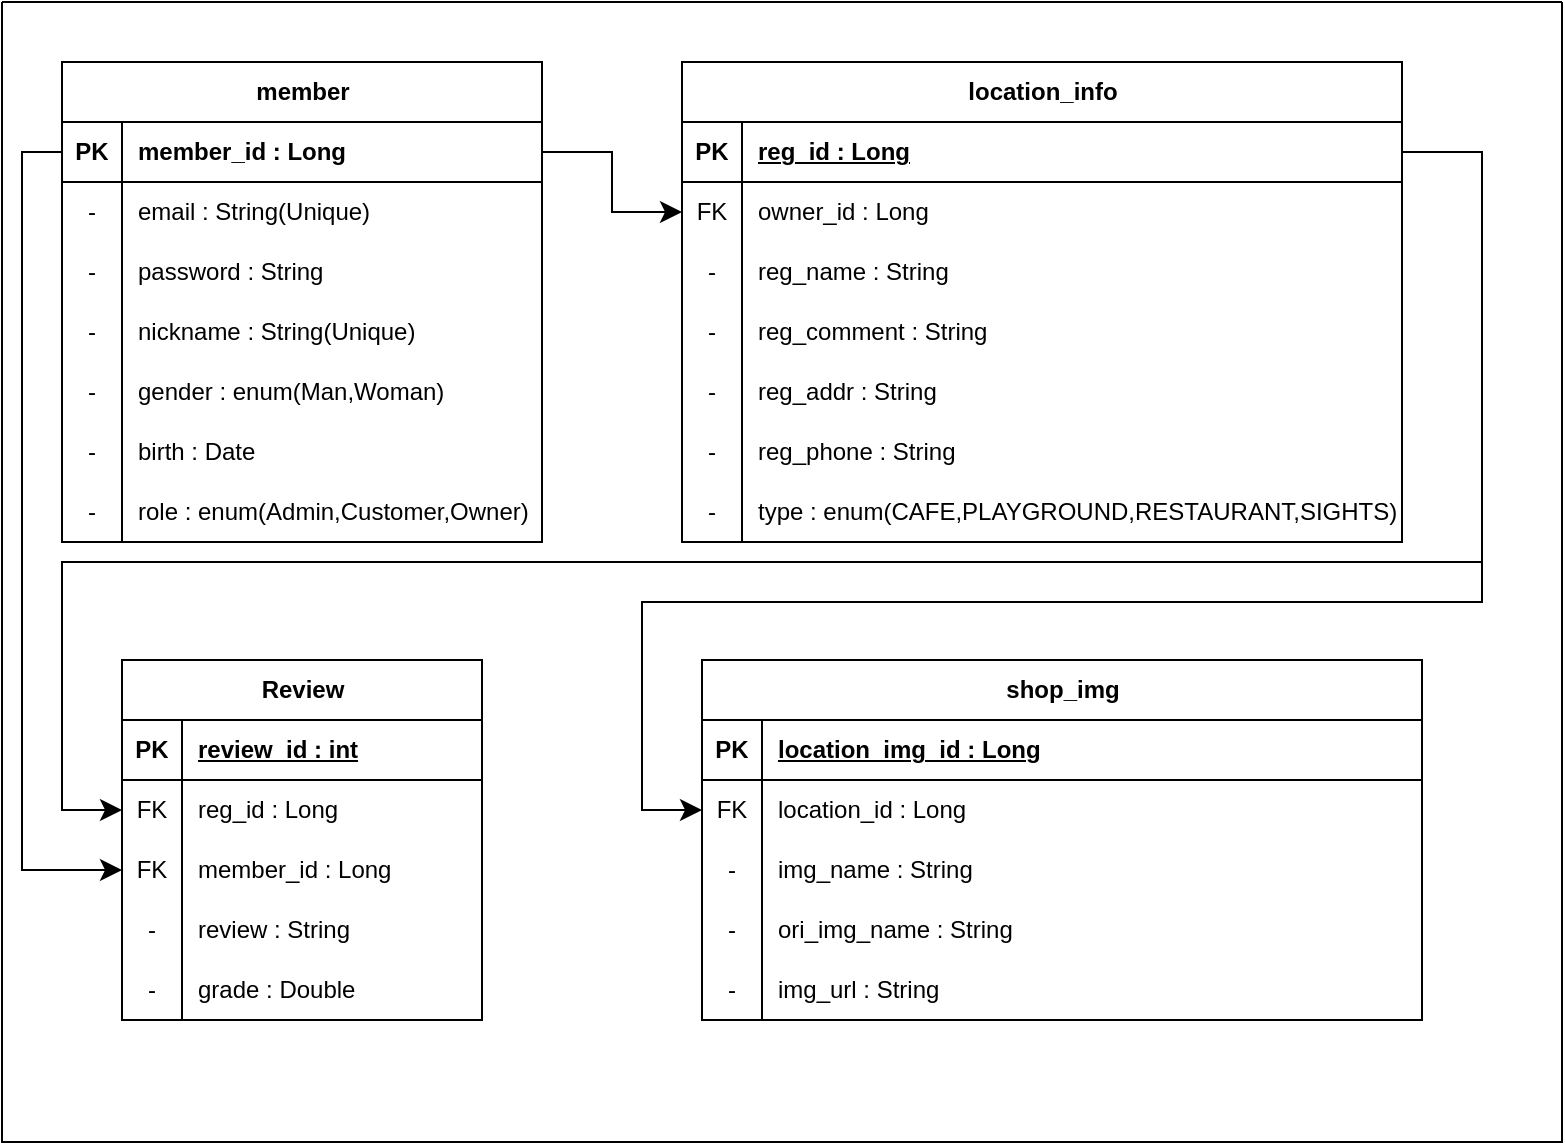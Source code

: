 <mxfile version="23.0.2" type="github">
  <diagram name="페이지-1" id="v46Kw6hZMWN8n9hihEqH">
    <mxGraphModel dx="1434" dy="772" grid="1" gridSize="10" guides="1" tooltips="1" connect="1" arrows="1" fold="1" page="1" pageScale="1" pageWidth="827" pageHeight="1169" math="0" shadow="0">
      <root>
        <mxCell id="0" />
        <mxCell id="1" parent="0" />
        <mxCell id="jWmOwLj0yy67ZIISmEjE-1" value="" style="swimlane;startSize=0;fontSize=16;" vertex="1" parent="1">
          <mxGeometry x="20" y="90" width="780" height="570" as="geometry" />
        </mxCell>
        <mxCell id="jWmOwLj0yy67ZIISmEjE-2" value="member" style="shape=table;startSize=30;container=1;collapsible=1;childLayout=tableLayout;fixedRows=1;rowLines=0;fontStyle=1;align=center;resizeLast=1;html=1;" vertex="1" parent="jWmOwLj0yy67ZIISmEjE-1">
          <mxGeometry x="30" y="30" width="240" height="240" as="geometry" />
        </mxCell>
        <mxCell id="jWmOwLj0yy67ZIISmEjE-3" value="" style="shape=tableRow;horizontal=0;startSize=0;swimlaneHead=0;swimlaneBody=0;fillColor=none;collapsible=0;dropTarget=0;points=[[0,0.5],[1,0.5]];portConstraint=eastwest;top=0;left=0;right=0;bottom=1;" vertex="1" parent="jWmOwLj0yy67ZIISmEjE-2">
          <mxGeometry y="30" width="240" height="30" as="geometry" />
        </mxCell>
        <mxCell id="jWmOwLj0yy67ZIISmEjE-4" value="PK" style="shape=partialRectangle;connectable=0;fillColor=none;top=0;left=0;bottom=0;right=0;fontStyle=1;overflow=hidden;whiteSpace=wrap;html=1;" vertex="1" parent="jWmOwLj0yy67ZIISmEjE-3">
          <mxGeometry width="30" height="30" as="geometry">
            <mxRectangle width="30" height="30" as="alternateBounds" />
          </mxGeometry>
        </mxCell>
        <mxCell id="jWmOwLj0yy67ZIISmEjE-5" value="member_id : Long" style="shape=partialRectangle;connectable=0;fillColor=none;top=0;left=0;bottom=0;right=0;align=left;spacingLeft=6;fontStyle=1;overflow=hidden;whiteSpace=wrap;html=1;" vertex="1" parent="jWmOwLj0yy67ZIISmEjE-3">
          <mxGeometry x="30" width="210" height="30" as="geometry">
            <mxRectangle width="210" height="30" as="alternateBounds" />
          </mxGeometry>
        </mxCell>
        <mxCell id="jWmOwLj0yy67ZIISmEjE-6" value="" style="shape=tableRow;horizontal=0;startSize=0;swimlaneHead=0;swimlaneBody=0;fillColor=none;collapsible=0;dropTarget=0;points=[[0,0.5],[1,0.5]];portConstraint=eastwest;top=0;left=0;right=0;bottom=0;" vertex="1" parent="jWmOwLj0yy67ZIISmEjE-2">
          <mxGeometry y="60" width="240" height="30" as="geometry" />
        </mxCell>
        <mxCell id="jWmOwLj0yy67ZIISmEjE-7" value="-" style="shape=partialRectangle;connectable=0;fillColor=none;top=0;left=0;bottom=0;right=0;editable=1;overflow=hidden;whiteSpace=wrap;html=1;" vertex="1" parent="jWmOwLj0yy67ZIISmEjE-6">
          <mxGeometry width="30" height="30" as="geometry">
            <mxRectangle width="30" height="30" as="alternateBounds" />
          </mxGeometry>
        </mxCell>
        <mxCell id="jWmOwLj0yy67ZIISmEjE-8" value="email : String(Unique)" style="shape=partialRectangle;connectable=0;fillColor=none;top=0;left=0;bottom=0;right=0;align=left;spacingLeft=6;overflow=hidden;whiteSpace=wrap;html=1;" vertex="1" parent="jWmOwLj0yy67ZIISmEjE-6">
          <mxGeometry x="30" width="210" height="30" as="geometry">
            <mxRectangle width="210" height="30" as="alternateBounds" />
          </mxGeometry>
        </mxCell>
        <mxCell id="jWmOwLj0yy67ZIISmEjE-9" value="" style="shape=tableRow;horizontal=0;startSize=0;swimlaneHead=0;swimlaneBody=0;fillColor=none;collapsible=0;dropTarget=0;points=[[0,0.5],[1,0.5]];portConstraint=eastwest;top=0;left=0;right=0;bottom=0;" vertex="1" parent="jWmOwLj0yy67ZIISmEjE-2">
          <mxGeometry y="90" width="240" height="30" as="geometry" />
        </mxCell>
        <mxCell id="jWmOwLj0yy67ZIISmEjE-10" value="-" style="shape=partialRectangle;connectable=0;fillColor=none;top=0;left=0;bottom=0;right=0;editable=1;overflow=hidden;whiteSpace=wrap;html=1;" vertex="1" parent="jWmOwLj0yy67ZIISmEjE-9">
          <mxGeometry width="30" height="30" as="geometry">
            <mxRectangle width="30" height="30" as="alternateBounds" />
          </mxGeometry>
        </mxCell>
        <mxCell id="jWmOwLj0yy67ZIISmEjE-11" value="password : String" style="shape=partialRectangle;connectable=0;fillColor=none;top=0;left=0;bottom=0;right=0;align=left;spacingLeft=6;overflow=hidden;whiteSpace=wrap;html=1;" vertex="1" parent="jWmOwLj0yy67ZIISmEjE-9">
          <mxGeometry x="30" width="210" height="30" as="geometry">
            <mxRectangle width="210" height="30" as="alternateBounds" />
          </mxGeometry>
        </mxCell>
        <mxCell id="jWmOwLj0yy67ZIISmEjE-12" value="" style="shape=tableRow;horizontal=0;startSize=0;swimlaneHead=0;swimlaneBody=0;fillColor=none;collapsible=0;dropTarget=0;points=[[0,0.5],[1,0.5]];portConstraint=eastwest;top=0;left=0;right=0;bottom=0;" vertex="1" parent="jWmOwLj0yy67ZIISmEjE-2">
          <mxGeometry y="120" width="240" height="30" as="geometry" />
        </mxCell>
        <mxCell id="jWmOwLj0yy67ZIISmEjE-13" value="-" style="shape=partialRectangle;connectable=0;fillColor=none;top=0;left=0;bottom=0;right=0;editable=1;overflow=hidden;whiteSpace=wrap;html=1;" vertex="1" parent="jWmOwLj0yy67ZIISmEjE-12">
          <mxGeometry width="30" height="30" as="geometry">
            <mxRectangle width="30" height="30" as="alternateBounds" />
          </mxGeometry>
        </mxCell>
        <mxCell id="jWmOwLj0yy67ZIISmEjE-14" value="nickname : String(Unique)" style="shape=partialRectangle;connectable=0;fillColor=none;top=0;left=0;bottom=0;right=0;align=left;spacingLeft=6;overflow=hidden;whiteSpace=wrap;html=1;" vertex="1" parent="jWmOwLj0yy67ZIISmEjE-12">
          <mxGeometry x="30" width="210" height="30" as="geometry">
            <mxRectangle width="210" height="30" as="alternateBounds" />
          </mxGeometry>
        </mxCell>
        <mxCell id="jWmOwLj0yy67ZIISmEjE-15" style="shape=tableRow;horizontal=0;startSize=0;swimlaneHead=0;swimlaneBody=0;fillColor=none;collapsible=0;dropTarget=0;points=[[0,0.5],[1,0.5]];portConstraint=eastwest;top=0;left=0;right=0;bottom=0;" vertex="1" parent="jWmOwLj0yy67ZIISmEjE-2">
          <mxGeometry y="150" width="240" height="30" as="geometry" />
        </mxCell>
        <mxCell id="jWmOwLj0yy67ZIISmEjE-16" value="-" style="shape=partialRectangle;connectable=0;fillColor=none;top=0;left=0;bottom=0;right=0;editable=1;overflow=hidden;whiteSpace=wrap;html=1;" vertex="1" parent="jWmOwLj0yy67ZIISmEjE-15">
          <mxGeometry width="30" height="30" as="geometry">
            <mxRectangle width="30" height="30" as="alternateBounds" />
          </mxGeometry>
        </mxCell>
        <mxCell id="jWmOwLj0yy67ZIISmEjE-17" value="gender : enum(Man,Woman)" style="shape=partialRectangle;connectable=0;fillColor=none;top=0;left=0;bottom=0;right=0;align=left;spacingLeft=6;overflow=hidden;whiteSpace=wrap;html=1;" vertex="1" parent="jWmOwLj0yy67ZIISmEjE-15">
          <mxGeometry x="30" width="210" height="30" as="geometry">
            <mxRectangle width="210" height="30" as="alternateBounds" />
          </mxGeometry>
        </mxCell>
        <mxCell id="jWmOwLj0yy67ZIISmEjE-18" style="shape=tableRow;horizontal=0;startSize=0;swimlaneHead=0;swimlaneBody=0;fillColor=none;collapsible=0;dropTarget=0;points=[[0,0.5],[1,0.5]];portConstraint=eastwest;top=0;left=0;right=0;bottom=0;" vertex="1" parent="jWmOwLj0yy67ZIISmEjE-2">
          <mxGeometry y="180" width="240" height="30" as="geometry" />
        </mxCell>
        <mxCell id="jWmOwLj0yy67ZIISmEjE-19" value="-" style="shape=partialRectangle;connectable=0;fillColor=none;top=0;left=0;bottom=0;right=0;editable=1;overflow=hidden;whiteSpace=wrap;html=1;" vertex="1" parent="jWmOwLj0yy67ZIISmEjE-18">
          <mxGeometry width="30" height="30" as="geometry">
            <mxRectangle width="30" height="30" as="alternateBounds" />
          </mxGeometry>
        </mxCell>
        <mxCell id="jWmOwLj0yy67ZIISmEjE-20" value="birth : Date" style="shape=partialRectangle;connectable=0;fillColor=none;top=0;left=0;bottom=0;right=0;align=left;spacingLeft=6;overflow=hidden;whiteSpace=wrap;html=1;" vertex="1" parent="jWmOwLj0yy67ZIISmEjE-18">
          <mxGeometry x="30" width="210" height="30" as="geometry">
            <mxRectangle width="210" height="30" as="alternateBounds" />
          </mxGeometry>
        </mxCell>
        <mxCell id="jWmOwLj0yy67ZIISmEjE-21" style="shape=tableRow;horizontal=0;startSize=0;swimlaneHead=0;swimlaneBody=0;fillColor=none;collapsible=0;dropTarget=0;points=[[0,0.5],[1,0.5]];portConstraint=eastwest;top=0;left=0;right=0;bottom=0;" vertex="1" parent="jWmOwLj0yy67ZIISmEjE-2">
          <mxGeometry y="210" width="240" height="30" as="geometry" />
        </mxCell>
        <mxCell id="jWmOwLj0yy67ZIISmEjE-22" value="-" style="shape=partialRectangle;connectable=0;fillColor=none;top=0;left=0;bottom=0;right=0;editable=1;overflow=hidden;whiteSpace=wrap;html=1;" vertex="1" parent="jWmOwLj0yy67ZIISmEjE-21">
          <mxGeometry width="30" height="30" as="geometry">
            <mxRectangle width="30" height="30" as="alternateBounds" />
          </mxGeometry>
        </mxCell>
        <mxCell id="jWmOwLj0yy67ZIISmEjE-23" value="role : enum(Admin,Customer,Owner)" style="shape=partialRectangle;connectable=0;fillColor=none;top=0;left=0;bottom=0;right=0;align=left;spacingLeft=6;overflow=hidden;whiteSpace=wrap;html=1;" vertex="1" parent="jWmOwLj0yy67ZIISmEjE-21">
          <mxGeometry x="30" width="210" height="30" as="geometry">
            <mxRectangle width="210" height="30" as="alternateBounds" />
          </mxGeometry>
        </mxCell>
        <mxCell id="jWmOwLj0yy67ZIISmEjE-24" value="Review" style="shape=table;startSize=30;container=1;collapsible=1;childLayout=tableLayout;fixedRows=1;rowLines=0;fontStyle=1;align=center;resizeLast=1;html=1;" vertex="1" parent="jWmOwLj0yy67ZIISmEjE-1">
          <mxGeometry x="60" y="329" width="180" height="180.0" as="geometry" />
        </mxCell>
        <mxCell id="jWmOwLj0yy67ZIISmEjE-25" value="" style="shape=tableRow;horizontal=0;startSize=0;swimlaneHead=0;swimlaneBody=0;fillColor=none;collapsible=0;dropTarget=0;points=[[0,0.5],[1,0.5]];portConstraint=eastwest;top=0;left=0;right=0;bottom=1;" vertex="1" parent="jWmOwLj0yy67ZIISmEjE-24">
          <mxGeometry y="30" width="180" height="30" as="geometry" />
        </mxCell>
        <mxCell id="jWmOwLj0yy67ZIISmEjE-26" value="PK" style="shape=partialRectangle;connectable=0;fillColor=none;top=0;left=0;bottom=0;right=0;fontStyle=1;overflow=hidden;whiteSpace=wrap;html=1;" vertex="1" parent="jWmOwLj0yy67ZIISmEjE-25">
          <mxGeometry width="30" height="30" as="geometry">
            <mxRectangle width="30" height="30" as="alternateBounds" />
          </mxGeometry>
        </mxCell>
        <mxCell id="jWmOwLj0yy67ZIISmEjE-27" value="review_id : int" style="shape=partialRectangle;connectable=0;fillColor=none;top=0;left=0;bottom=0;right=0;align=left;spacingLeft=6;fontStyle=5;overflow=hidden;whiteSpace=wrap;html=1;" vertex="1" parent="jWmOwLj0yy67ZIISmEjE-25">
          <mxGeometry x="30" width="150" height="30" as="geometry">
            <mxRectangle width="150" height="30" as="alternateBounds" />
          </mxGeometry>
        </mxCell>
        <mxCell id="jWmOwLj0yy67ZIISmEjE-28" value="" style="shape=tableRow;horizontal=0;startSize=0;swimlaneHead=0;swimlaneBody=0;fillColor=none;collapsible=0;dropTarget=0;points=[[0,0.5],[1,0.5]];portConstraint=eastwest;top=0;left=0;right=0;bottom=0;" vertex="1" parent="jWmOwLj0yy67ZIISmEjE-24">
          <mxGeometry y="60" width="180" height="30" as="geometry" />
        </mxCell>
        <mxCell id="jWmOwLj0yy67ZIISmEjE-29" value="FK" style="shape=partialRectangle;connectable=0;fillColor=none;top=0;left=0;bottom=0;right=0;editable=1;overflow=hidden;whiteSpace=wrap;html=1;" vertex="1" parent="jWmOwLj0yy67ZIISmEjE-28">
          <mxGeometry width="30" height="30" as="geometry">
            <mxRectangle width="30" height="30" as="alternateBounds" />
          </mxGeometry>
        </mxCell>
        <mxCell id="jWmOwLj0yy67ZIISmEjE-30" value="reg_id : Long" style="shape=partialRectangle;connectable=0;fillColor=none;top=0;left=0;bottom=0;right=0;align=left;spacingLeft=6;overflow=hidden;whiteSpace=wrap;html=1;" vertex="1" parent="jWmOwLj0yy67ZIISmEjE-28">
          <mxGeometry x="30" width="150" height="30" as="geometry">
            <mxRectangle width="150" height="30" as="alternateBounds" />
          </mxGeometry>
        </mxCell>
        <mxCell id="jWmOwLj0yy67ZIISmEjE-31" value="" style="shape=tableRow;horizontal=0;startSize=0;swimlaneHead=0;swimlaneBody=0;fillColor=none;collapsible=0;dropTarget=0;points=[[0,0.5],[1,0.5]];portConstraint=eastwest;top=0;left=0;right=0;bottom=0;" vertex="1" parent="jWmOwLj0yy67ZIISmEjE-24">
          <mxGeometry y="90" width="180" height="30" as="geometry" />
        </mxCell>
        <mxCell id="jWmOwLj0yy67ZIISmEjE-32" value="FK" style="shape=partialRectangle;connectable=0;fillColor=none;top=0;left=0;bottom=0;right=0;editable=1;overflow=hidden;whiteSpace=wrap;html=1;" vertex="1" parent="jWmOwLj0yy67ZIISmEjE-31">
          <mxGeometry width="30" height="30" as="geometry">
            <mxRectangle width="30" height="30" as="alternateBounds" />
          </mxGeometry>
        </mxCell>
        <mxCell id="jWmOwLj0yy67ZIISmEjE-33" value="member_id : Long" style="shape=partialRectangle;connectable=0;fillColor=none;top=0;left=0;bottom=0;right=0;align=left;spacingLeft=6;overflow=hidden;whiteSpace=wrap;html=1;" vertex="1" parent="jWmOwLj0yy67ZIISmEjE-31">
          <mxGeometry x="30" width="150" height="30" as="geometry">
            <mxRectangle width="150" height="30" as="alternateBounds" />
          </mxGeometry>
        </mxCell>
        <mxCell id="jWmOwLj0yy67ZIISmEjE-34" value="" style="shape=tableRow;horizontal=0;startSize=0;swimlaneHead=0;swimlaneBody=0;fillColor=none;collapsible=0;dropTarget=0;points=[[0,0.5],[1,0.5]];portConstraint=eastwest;top=0;left=0;right=0;bottom=0;" vertex="1" parent="jWmOwLj0yy67ZIISmEjE-24">
          <mxGeometry y="120" width="180" height="30" as="geometry" />
        </mxCell>
        <mxCell id="jWmOwLj0yy67ZIISmEjE-35" value="-" style="shape=partialRectangle;connectable=0;fillColor=none;top=0;left=0;bottom=0;right=0;editable=1;overflow=hidden;whiteSpace=wrap;html=1;" vertex="1" parent="jWmOwLj0yy67ZIISmEjE-34">
          <mxGeometry width="30" height="30" as="geometry">
            <mxRectangle width="30" height="30" as="alternateBounds" />
          </mxGeometry>
        </mxCell>
        <mxCell id="jWmOwLj0yy67ZIISmEjE-36" value="review : String" style="shape=partialRectangle;connectable=0;fillColor=none;top=0;left=0;bottom=0;right=0;align=left;spacingLeft=6;overflow=hidden;whiteSpace=wrap;html=1;" vertex="1" parent="jWmOwLj0yy67ZIISmEjE-34">
          <mxGeometry x="30" width="150" height="30" as="geometry">
            <mxRectangle width="150" height="30" as="alternateBounds" />
          </mxGeometry>
        </mxCell>
        <mxCell id="jWmOwLj0yy67ZIISmEjE-37" style="shape=tableRow;horizontal=0;startSize=0;swimlaneHead=0;swimlaneBody=0;fillColor=none;collapsible=0;dropTarget=0;points=[[0,0.5],[1,0.5]];portConstraint=eastwest;top=0;left=0;right=0;bottom=0;" vertex="1" parent="jWmOwLj0yy67ZIISmEjE-24">
          <mxGeometry y="150" width="180" height="30" as="geometry" />
        </mxCell>
        <mxCell id="jWmOwLj0yy67ZIISmEjE-38" value="-" style="shape=partialRectangle;connectable=0;fillColor=none;top=0;left=0;bottom=0;right=0;editable=1;overflow=hidden;whiteSpace=wrap;html=1;" vertex="1" parent="jWmOwLj0yy67ZIISmEjE-37">
          <mxGeometry width="30" height="30" as="geometry">
            <mxRectangle width="30" height="30" as="alternateBounds" />
          </mxGeometry>
        </mxCell>
        <mxCell id="jWmOwLj0yy67ZIISmEjE-39" value="grade : Double" style="shape=partialRectangle;connectable=0;fillColor=none;top=0;left=0;bottom=0;right=0;align=left;spacingLeft=6;overflow=hidden;whiteSpace=wrap;html=1;" vertex="1" parent="jWmOwLj0yy67ZIISmEjE-37">
          <mxGeometry x="30" width="150" height="30" as="geometry">
            <mxRectangle width="150" height="30" as="alternateBounds" />
          </mxGeometry>
        </mxCell>
        <mxCell id="jWmOwLj0yy67ZIISmEjE-40" value="location_info" style="shape=table;startSize=30;container=1;collapsible=1;childLayout=tableLayout;fixedRows=1;rowLines=0;fontStyle=1;align=center;resizeLast=1;html=1;" vertex="1" parent="jWmOwLj0yy67ZIISmEjE-1">
          <mxGeometry x="340" y="30" width="360" height="240" as="geometry" />
        </mxCell>
        <mxCell id="jWmOwLj0yy67ZIISmEjE-41" value="" style="shape=tableRow;horizontal=0;startSize=0;swimlaneHead=0;swimlaneBody=0;fillColor=none;collapsible=0;dropTarget=0;points=[[0,0.5],[1,0.5]];portConstraint=eastwest;top=0;left=0;right=0;bottom=1;" vertex="1" parent="jWmOwLj0yy67ZIISmEjE-40">
          <mxGeometry y="30" width="360" height="30" as="geometry" />
        </mxCell>
        <mxCell id="jWmOwLj0yy67ZIISmEjE-42" value="PK" style="shape=partialRectangle;connectable=0;fillColor=none;top=0;left=0;bottom=0;right=0;fontStyle=1;overflow=hidden;whiteSpace=wrap;html=1;" vertex="1" parent="jWmOwLj0yy67ZIISmEjE-41">
          <mxGeometry width="30" height="30" as="geometry">
            <mxRectangle width="30" height="30" as="alternateBounds" />
          </mxGeometry>
        </mxCell>
        <mxCell id="jWmOwLj0yy67ZIISmEjE-43" value="reg_id : Long" style="shape=partialRectangle;connectable=0;fillColor=none;top=0;left=0;bottom=0;right=0;align=left;spacingLeft=6;fontStyle=5;overflow=hidden;whiteSpace=wrap;html=1;" vertex="1" parent="jWmOwLj0yy67ZIISmEjE-41">
          <mxGeometry x="30" width="330" height="30" as="geometry">
            <mxRectangle width="330" height="30" as="alternateBounds" />
          </mxGeometry>
        </mxCell>
        <mxCell id="jWmOwLj0yy67ZIISmEjE-44" style="shape=tableRow;horizontal=0;startSize=0;swimlaneHead=0;swimlaneBody=0;fillColor=none;collapsible=0;dropTarget=0;points=[[0,0.5],[1,0.5]];portConstraint=eastwest;top=0;left=0;right=0;bottom=0;" vertex="1" parent="jWmOwLj0yy67ZIISmEjE-40">
          <mxGeometry y="60" width="360" height="30" as="geometry" />
        </mxCell>
        <mxCell id="jWmOwLj0yy67ZIISmEjE-45" value="FK" style="shape=partialRectangle;connectable=0;fillColor=none;top=0;left=0;bottom=0;right=0;editable=1;overflow=hidden;whiteSpace=wrap;html=1;" vertex="1" parent="jWmOwLj0yy67ZIISmEjE-44">
          <mxGeometry width="30" height="30" as="geometry">
            <mxRectangle width="30" height="30" as="alternateBounds" />
          </mxGeometry>
        </mxCell>
        <mxCell id="jWmOwLj0yy67ZIISmEjE-46" value="owner_id : Long" style="shape=partialRectangle;connectable=0;fillColor=none;top=0;left=0;bottom=0;right=0;align=left;spacingLeft=6;overflow=hidden;whiteSpace=wrap;html=1;" vertex="1" parent="jWmOwLj0yy67ZIISmEjE-44">
          <mxGeometry x="30" width="330" height="30" as="geometry">
            <mxRectangle width="330" height="30" as="alternateBounds" />
          </mxGeometry>
        </mxCell>
        <mxCell id="jWmOwLj0yy67ZIISmEjE-47" value="" style="shape=tableRow;horizontal=0;startSize=0;swimlaneHead=0;swimlaneBody=0;fillColor=none;collapsible=0;dropTarget=0;points=[[0,0.5],[1,0.5]];portConstraint=eastwest;top=0;left=0;right=0;bottom=0;" vertex="1" parent="jWmOwLj0yy67ZIISmEjE-40">
          <mxGeometry y="90" width="360" height="30" as="geometry" />
        </mxCell>
        <mxCell id="jWmOwLj0yy67ZIISmEjE-48" value="-" style="shape=partialRectangle;connectable=0;fillColor=none;top=0;left=0;bottom=0;right=0;editable=1;overflow=hidden;whiteSpace=wrap;html=1;" vertex="1" parent="jWmOwLj0yy67ZIISmEjE-47">
          <mxGeometry width="30" height="30" as="geometry">
            <mxRectangle width="30" height="30" as="alternateBounds" />
          </mxGeometry>
        </mxCell>
        <mxCell id="jWmOwLj0yy67ZIISmEjE-49" value="reg_name : String" style="shape=partialRectangle;connectable=0;fillColor=none;top=0;left=0;bottom=0;right=0;align=left;spacingLeft=6;overflow=hidden;whiteSpace=wrap;html=1;" vertex="1" parent="jWmOwLj0yy67ZIISmEjE-47">
          <mxGeometry x="30" width="330" height="30" as="geometry">
            <mxRectangle width="330" height="30" as="alternateBounds" />
          </mxGeometry>
        </mxCell>
        <mxCell id="jWmOwLj0yy67ZIISmEjE-50" value="" style="shape=tableRow;horizontal=0;startSize=0;swimlaneHead=0;swimlaneBody=0;fillColor=none;collapsible=0;dropTarget=0;points=[[0,0.5],[1,0.5]];portConstraint=eastwest;top=0;left=0;right=0;bottom=0;" vertex="1" parent="jWmOwLj0yy67ZIISmEjE-40">
          <mxGeometry y="120" width="360" height="30" as="geometry" />
        </mxCell>
        <mxCell id="jWmOwLj0yy67ZIISmEjE-51" value="-" style="shape=partialRectangle;connectable=0;fillColor=none;top=0;left=0;bottom=0;right=0;editable=1;overflow=hidden;whiteSpace=wrap;html=1;" vertex="1" parent="jWmOwLj0yy67ZIISmEjE-50">
          <mxGeometry width="30" height="30" as="geometry">
            <mxRectangle width="30" height="30" as="alternateBounds" />
          </mxGeometry>
        </mxCell>
        <mxCell id="jWmOwLj0yy67ZIISmEjE-52" value="reg_comment : String" style="shape=partialRectangle;connectable=0;fillColor=none;top=0;left=0;bottom=0;right=0;align=left;spacingLeft=6;overflow=hidden;whiteSpace=wrap;html=1;" vertex="1" parent="jWmOwLj0yy67ZIISmEjE-50">
          <mxGeometry x="30" width="330" height="30" as="geometry">
            <mxRectangle width="330" height="30" as="alternateBounds" />
          </mxGeometry>
        </mxCell>
        <mxCell id="jWmOwLj0yy67ZIISmEjE-53" value="" style="shape=tableRow;horizontal=0;startSize=0;swimlaneHead=0;swimlaneBody=0;fillColor=none;collapsible=0;dropTarget=0;points=[[0,0.5],[1,0.5]];portConstraint=eastwest;top=0;left=0;right=0;bottom=0;" vertex="1" parent="jWmOwLj0yy67ZIISmEjE-40">
          <mxGeometry y="150" width="360" height="30" as="geometry" />
        </mxCell>
        <mxCell id="jWmOwLj0yy67ZIISmEjE-54" value="-" style="shape=partialRectangle;connectable=0;fillColor=none;top=0;left=0;bottom=0;right=0;editable=1;overflow=hidden;whiteSpace=wrap;html=1;" vertex="1" parent="jWmOwLj0yy67ZIISmEjE-53">
          <mxGeometry width="30" height="30" as="geometry">
            <mxRectangle width="30" height="30" as="alternateBounds" />
          </mxGeometry>
        </mxCell>
        <mxCell id="jWmOwLj0yy67ZIISmEjE-55" value="reg_addr : String" style="shape=partialRectangle;connectable=0;fillColor=none;top=0;left=0;bottom=0;right=0;align=left;spacingLeft=6;overflow=hidden;whiteSpace=wrap;html=1;" vertex="1" parent="jWmOwLj0yy67ZIISmEjE-53">
          <mxGeometry x="30" width="330" height="30" as="geometry">
            <mxRectangle width="330" height="30" as="alternateBounds" />
          </mxGeometry>
        </mxCell>
        <mxCell id="jWmOwLj0yy67ZIISmEjE-56" style="shape=tableRow;horizontal=0;startSize=0;swimlaneHead=0;swimlaneBody=0;fillColor=none;collapsible=0;dropTarget=0;points=[[0,0.5],[1,0.5]];portConstraint=eastwest;top=0;left=0;right=0;bottom=0;" vertex="1" parent="jWmOwLj0yy67ZIISmEjE-40">
          <mxGeometry y="180" width="360" height="30" as="geometry" />
        </mxCell>
        <mxCell id="jWmOwLj0yy67ZIISmEjE-57" value="-" style="shape=partialRectangle;connectable=0;fillColor=none;top=0;left=0;bottom=0;right=0;editable=1;overflow=hidden;whiteSpace=wrap;html=1;" vertex="1" parent="jWmOwLj0yy67ZIISmEjE-56">
          <mxGeometry width="30" height="30" as="geometry">
            <mxRectangle width="30" height="30" as="alternateBounds" />
          </mxGeometry>
        </mxCell>
        <mxCell id="jWmOwLj0yy67ZIISmEjE-58" value="reg_phone : String" style="shape=partialRectangle;connectable=0;fillColor=none;top=0;left=0;bottom=0;right=0;align=left;spacingLeft=6;overflow=hidden;whiteSpace=wrap;html=1;" vertex="1" parent="jWmOwLj0yy67ZIISmEjE-56">
          <mxGeometry x="30" width="330" height="30" as="geometry">
            <mxRectangle width="330" height="30" as="alternateBounds" />
          </mxGeometry>
        </mxCell>
        <mxCell id="jWmOwLj0yy67ZIISmEjE-59" style="shape=tableRow;horizontal=0;startSize=0;swimlaneHead=0;swimlaneBody=0;fillColor=none;collapsible=0;dropTarget=0;points=[[0,0.5],[1,0.5]];portConstraint=eastwest;top=0;left=0;right=0;bottom=0;" vertex="1" parent="jWmOwLj0yy67ZIISmEjE-40">
          <mxGeometry y="210" width="360" height="30" as="geometry" />
        </mxCell>
        <mxCell id="jWmOwLj0yy67ZIISmEjE-60" value="-" style="shape=partialRectangle;connectable=0;fillColor=none;top=0;left=0;bottom=0;right=0;editable=1;overflow=hidden;whiteSpace=wrap;html=1;" vertex="1" parent="jWmOwLj0yy67ZIISmEjE-59">
          <mxGeometry width="30" height="30" as="geometry">
            <mxRectangle width="30" height="30" as="alternateBounds" />
          </mxGeometry>
        </mxCell>
        <mxCell id="jWmOwLj0yy67ZIISmEjE-61" value="type : enum(CAFE,PLAYGROUND,RESTAURANT,SIGHTS)" style="shape=partialRectangle;connectable=0;fillColor=none;top=0;left=0;bottom=0;right=0;align=left;spacingLeft=6;overflow=hidden;whiteSpace=wrap;html=1;" vertex="1" parent="jWmOwLj0yy67ZIISmEjE-59">
          <mxGeometry x="30" width="330" height="30" as="geometry">
            <mxRectangle width="330" height="30" as="alternateBounds" />
          </mxGeometry>
        </mxCell>
        <mxCell id="jWmOwLj0yy67ZIISmEjE-62" value="shop_img" style="shape=table;startSize=30;container=1;collapsible=1;childLayout=tableLayout;fixedRows=1;rowLines=0;fontStyle=1;align=center;resizeLast=1;html=1;" vertex="1" parent="jWmOwLj0yy67ZIISmEjE-1">
          <mxGeometry x="350" y="329" width="360" height="180" as="geometry" />
        </mxCell>
        <mxCell id="jWmOwLj0yy67ZIISmEjE-63" value="" style="shape=tableRow;horizontal=0;startSize=0;swimlaneHead=0;swimlaneBody=0;fillColor=none;collapsible=0;dropTarget=0;points=[[0,0.5],[1,0.5]];portConstraint=eastwest;top=0;left=0;right=0;bottom=1;" vertex="1" parent="jWmOwLj0yy67ZIISmEjE-62">
          <mxGeometry y="30" width="360" height="30" as="geometry" />
        </mxCell>
        <mxCell id="jWmOwLj0yy67ZIISmEjE-64" value="PK" style="shape=partialRectangle;connectable=0;fillColor=none;top=0;left=0;bottom=0;right=0;fontStyle=1;overflow=hidden;whiteSpace=wrap;html=1;" vertex="1" parent="jWmOwLj0yy67ZIISmEjE-63">
          <mxGeometry width="30" height="30" as="geometry">
            <mxRectangle width="30" height="30" as="alternateBounds" />
          </mxGeometry>
        </mxCell>
        <mxCell id="jWmOwLj0yy67ZIISmEjE-65" value="location_img_id : Long" style="shape=partialRectangle;connectable=0;fillColor=none;top=0;left=0;bottom=0;right=0;align=left;spacingLeft=6;fontStyle=5;overflow=hidden;whiteSpace=wrap;html=1;" vertex="1" parent="jWmOwLj0yy67ZIISmEjE-63">
          <mxGeometry x="30" width="330" height="30" as="geometry">
            <mxRectangle width="330" height="30" as="alternateBounds" />
          </mxGeometry>
        </mxCell>
        <mxCell id="jWmOwLj0yy67ZIISmEjE-66" style="shape=tableRow;horizontal=0;startSize=0;swimlaneHead=0;swimlaneBody=0;fillColor=none;collapsible=0;dropTarget=0;points=[[0,0.5],[1,0.5]];portConstraint=eastwest;top=0;left=0;right=0;bottom=0;" vertex="1" parent="jWmOwLj0yy67ZIISmEjE-62">
          <mxGeometry y="60" width="360" height="30" as="geometry" />
        </mxCell>
        <mxCell id="jWmOwLj0yy67ZIISmEjE-67" value="FK" style="shape=partialRectangle;connectable=0;fillColor=none;top=0;left=0;bottom=0;right=0;editable=1;overflow=hidden;whiteSpace=wrap;html=1;" vertex="1" parent="jWmOwLj0yy67ZIISmEjE-66">
          <mxGeometry width="30" height="30" as="geometry">
            <mxRectangle width="30" height="30" as="alternateBounds" />
          </mxGeometry>
        </mxCell>
        <mxCell id="jWmOwLj0yy67ZIISmEjE-68" value="location_id : Long" style="shape=partialRectangle;connectable=0;fillColor=none;top=0;left=0;bottom=0;right=0;align=left;spacingLeft=6;overflow=hidden;whiteSpace=wrap;html=1;" vertex="1" parent="jWmOwLj0yy67ZIISmEjE-66">
          <mxGeometry x="30" width="330" height="30" as="geometry">
            <mxRectangle width="330" height="30" as="alternateBounds" />
          </mxGeometry>
        </mxCell>
        <mxCell id="jWmOwLj0yy67ZIISmEjE-69" value="" style="shape=tableRow;horizontal=0;startSize=0;swimlaneHead=0;swimlaneBody=0;fillColor=none;collapsible=0;dropTarget=0;points=[[0,0.5],[1,0.5]];portConstraint=eastwest;top=0;left=0;right=0;bottom=0;" vertex="1" parent="jWmOwLj0yy67ZIISmEjE-62">
          <mxGeometry y="90" width="360" height="30" as="geometry" />
        </mxCell>
        <mxCell id="jWmOwLj0yy67ZIISmEjE-70" value="-" style="shape=partialRectangle;connectable=0;fillColor=none;top=0;left=0;bottom=0;right=0;editable=1;overflow=hidden;whiteSpace=wrap;html=1;" vertex="1" parent="jWmOwLj0yy67ZIISmEjE-69">
          <mxGeometry width="30" height="30" as="geometry">
            <mxRectangle width="30" height="30" as="alternateBounds" />
          </mxGeometry>
        </mxCell>
        <mxCell id="jWmOwLj0yy67ZIISmEjE-71" value="img_name : String" style="shape=partialRectangle;connectable=0;fillColor=none;top=0;left=0;bottom=0;right=0;align=left;spacingLeft=6;overflow=hidden;whiteSpace=wrap;html=1;" vertex="1" parent="jWmOwLj0yy67ZIISmEjE-69">
          <mxGeometry x="30" width="330" height="30" as="geometry">
            <mxRectangle width="330" height="30" as="alternateBounds" />
          </mxGeometry>
        </mxCell>
        <mxCell id="jWmOwLj0yy67ZIISmEjE-72" value="" style="shape=tableRow;horizontal=0;startSize=0;swimlaneHead=0;swimlaneBody=0;fillColor=none;collapsible=0;dropTarget=0;points=[[0,0.5],[1,0.5]];portConstraint=eastwest;top=0;left=0;right=0;bottom=0;" vertex="1" parent="jWmOwLj0yy67ZIISmEjE-62">
          <mxGeometry y="120" width="360" height="30" as="geometry" />
        </mxCell>
        <mxCell id="jWmOwLj0yy67ZIISmEjE-73" value="-" style="shape=partialRectangle;connectable=0;fillColor=none;top=0;left=0;bottom=0;right=0;editable=1;overflow=hidden;whiteSpace=wrap;html=1;" vertex="1" parent="jWmOwLj0yy67ZIISmEjE-72">
          <mxGeometry width="30" height="30" as="geometry">
            <mxRectangle width="30" height="30" as="alternateBounds" />
          </mxGeometry>
        </mxCell>
        <mxCell id="jWmOwLj0yy67ZIISmEjE-74" value="ori_img_name : String" style="shape=partialRectangle;connectable=0;fillColor=none;top=0;left=0;bottom=0;right=0;align=left;spacingLeft=6;overflow=hidden;whiteSpace=wrap;html=1;" vertex="1" parent="jWmOwLj0yy67ZIISmEjE-72">
          <mxGeometry x="30" width="330" height="30" as="geometry">
            <mxRectangle width="330" height="30" as="alternateBounds" />
          </mxGeometry>
        </mxCell>
        <mxCell id="jWmOwLj0yy67ZIISmEjE-75" value="" style="shape=tableRow;horizontal=0;startSize=0;swimlaneHead=0;swimlaneBody=0;fillColor=none;collapsible=0;dropTarget=0;points=[[0,0.5],[1,0.5]];portConstraint=eastwest;top=0;left=0;right=0;bottom=0;" vertex="1" parent="jWmOwLj0yy67ZIISmEjE-62">
          <mxGeometry y="150" width="360" height="30" as="geometry" />
        </mxCell>
        <mxCell id="jWmOwLj0yy67ZIISmEjE-76" value="-" style="shape=partialRectangle;connectable=0;fillColor=none;top=0;left=0;bottom=0;right=0;editable=1;overflow=hidden;whiteSpace=wrap;html=1;" vertex="1" parent="jWmOwLj0yy67ZIISmEjE-75">
          <mxGeometry width="30" height="30" as="geometry">
            <mxRectangle width="30" height="30" as="alternateBounds" />
          </mxGeometry>
        </mxCell>
        <mxCell id="jWmOwLj0yy67ZIISmEjE-77" value="img_url : String" style="shape=partialRectangle;connectable=0;fillColor=none;top=0;left=0;bottom=0;right=0;align=left;spacingLeft=6;overflow=hidden;whiteSpace=wrap;html=1;" vertex="1" parent="jWmOwLj0yy67ZIISmEjE-75">
          <mxGeometry x="30" width="330" height="30" as="geometry">
            <mxRectangle width="330" height="30" as="alternateBounds" />
          </mxGeometry>
        </mxCell>
        <mxCell id="jWmOwLj0yy67ZIISmEjE-78" style="edgeStyle=orthogonalEdgeStyle;rounded=0;orthogonalLoop=1;jettySize=auto;html=1;fontSize=12;startSize=8;endSize=8;" edge="1" parent="jWmOwLj0yy67ZIISmEjE-1" source="jWmOwLj0yy67ZIISmEjE-3" target="jWmOwLj0yy67ZIISmEjE-44">
          <mxGeometry relative="1" as="geometry" />
        </mxCell>
        <mxCell id="jWmOwLj0yy67ZIISmEjE-79" style="edgeStyle=orthogonalEdgeStyle;rounded=0;orthogonalLoop=1;jettySize=auto;html=1;fontSize=12;startSize=8;endSize=8;" edge="1" parent="jWmOwLj0yy67ZIISmEjE-1" source="jWmOwLj0yy67ZIISmEjE-3" target="jWmOwLj0yy67ZIISmEjE-31">
          <mxGeometry relative="1" as="geometry">
            <Array as="points">
              <mxPoint x="10" y="75" />
              <mxPoint x="10" y="434" />
            </Array>
          </mxGeometry>
        </mxCell>
        <mxCell id="jWmOwLj0yy67ZIISmEjE-80" style="edgeStyle=orthogonalEdgeStyle;rounded=0;orthogonalLoop=1;jettySize=auto;html=1;fontSize=12;startSize=8;endSize=8;" edge="1" parent="jWmOwLj0yy67ZIISmEjE-1" source="jWmOwLj0yy67ZIISmEjE-41" target="jWmOwLj0yy67ZIISmEjE-28">
          <mxGeometry relative="1" as="geometry">
            <Array as="points">
              <mxPoint x="740" y="75" />
              <mxPoint x="740" y="280" />
              <mxPoint x="30" y="280" />
              <mxPoint x="30" y="404" />
            </Array>
          </mxGeometry>
        </mxCell>
        <mxCell id="jWmOwLj0yy67ZIISmEjE-81" style="edgeStyle=orthogonalEdgeStyle;rounded=0;orthogonalLoop=1;jettySize=auto;html=1;fontSize=12;startSize=8;endSize=8;" edge="1" parent="jWmOwLj0yy67ZIISmEjE-1" source="jWmOwLj0yy67ZIISmEjE-41" target="jWmOwLj0yy67ZIISmEjE-66">
          <mxGeometry relative="1" as="geometry">
            <Array as="points">
              <mxPoint x="740" y="75" />
              <mxPoint x="740" y="300" />
              <mxPoint x="320" y="300" />
              <mxPoint x="320" y="404" />
            </Array>
          </mxGeometry>
        </mxCell>
      </root>
    </mxGraphModel>
  </diagram>
</mxfile>
